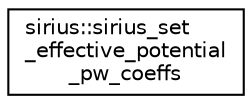 digraph "Graphical Class Hierarchy"
{
 // INTERACTIVE_SVG=YES
  edge [fontname="Helvetica",fontsize="10",labelfontname="Helvetica",labelfontsize="10"];
  node [fontname="Helvetica",fontsize="10",shape=record];
  rankdir="LR";
  Node1 [label="sirius::sirius_set\l_effective_potential\l_pw_coeffs",height=0.2,width=0.4,color="black", fillcolor="white", style="filled",URL="$interfacesirius_1_1sirius__set__effective__potential__pw__coeffs.html"];
}
